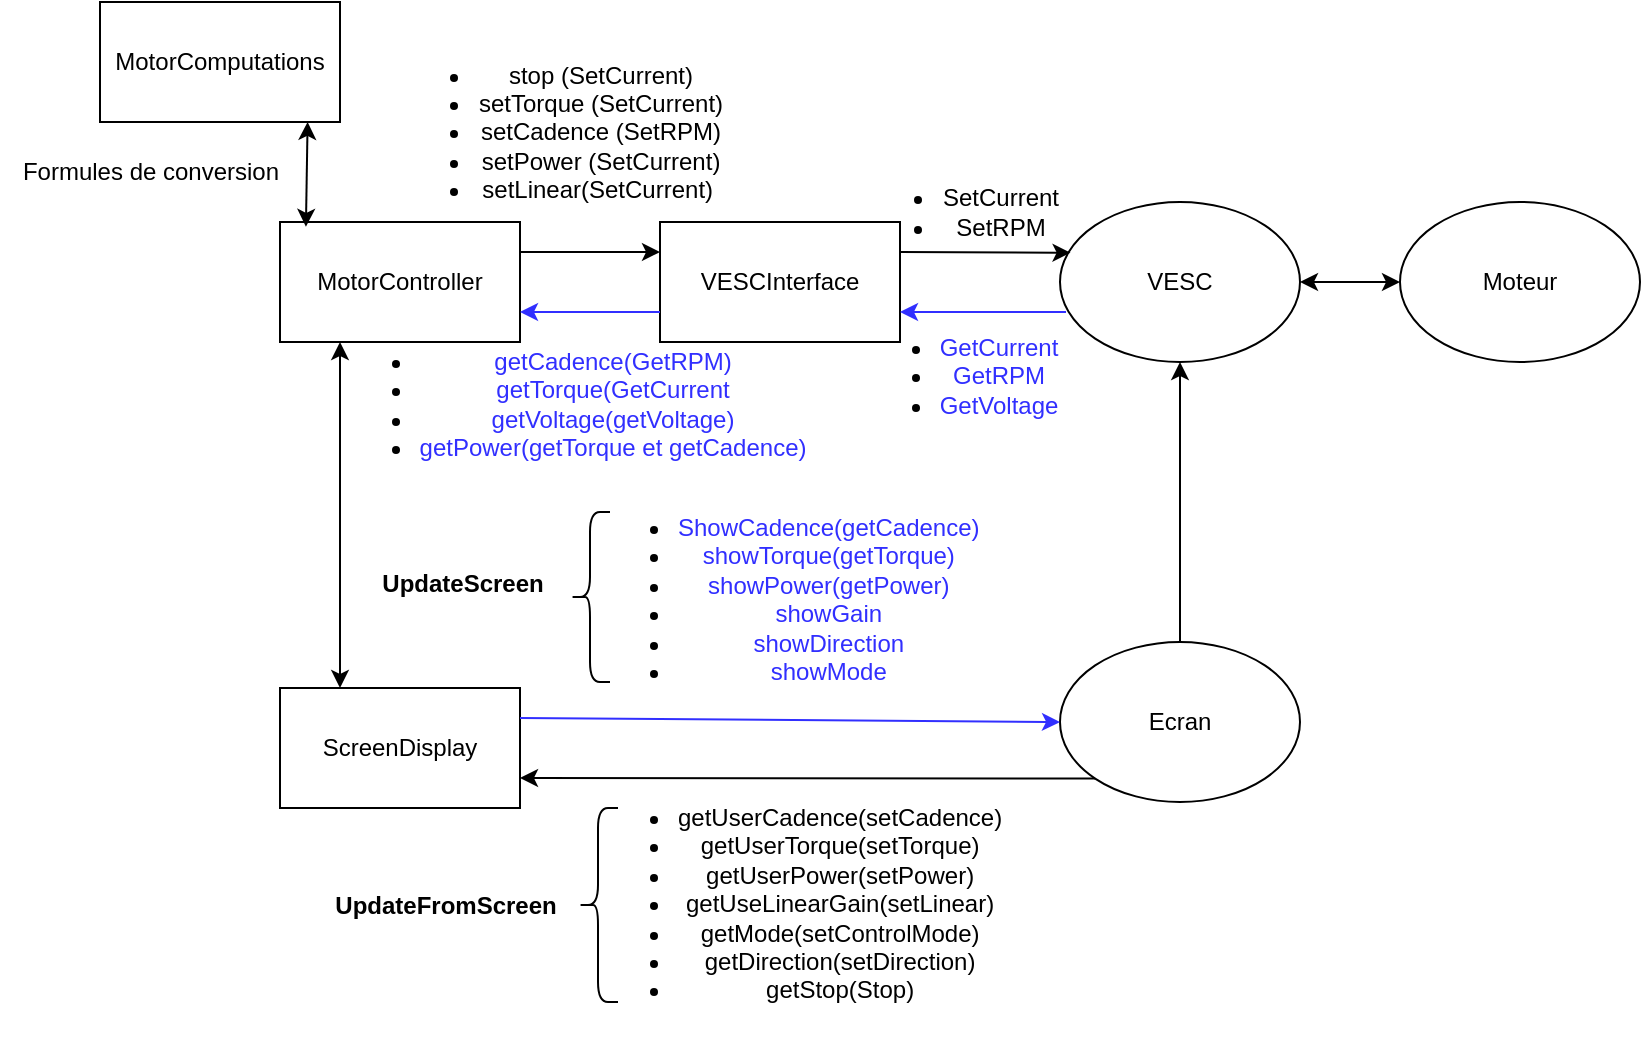 <mxfile version="28.0.7">
  <diagram name="Page-1" id="bHuXXWiObIEjzxaT6tA9">
    <mxGraphModel dx="1875" dy="1770" grid="0" gridSize="10" guides="1" tooltips="1" connect="1" arrows="1" fold="1" page="1" pageScale="1" pageWidth="827" pageHeight="1169" math="0" shadow="0">
      <root>
        <mxCell id="0" />
        <mxCell id="1" parent="0" />
        <mxCell id="opVOt1zeVBerey2qtE9r-1" value="VESCInterface" style="rounded=0;whiteSpace=wrap;html=1;" parent="1" vertex="1">
          <mxGeometry x="290" y="50" width="120" height="60" as="geometry" />
        </mxCell>
        <mxCell id="opVOt1zeVBerey2qtE9r-2" value="MotorController" style="rounded=0;whiteSpace=wrap;html=1;" parent="1" vertex="1">
          <mxGeometry x="100" y="50" width="120" height="60" as="geometry" />
        </mxCell>
        <mxCell id="opVOt1zeVBerey2qtE9r-3" value="ScreenDisplay" style="rounded=0;whiteSpace=wrap;html=1;" parent="1" vertex="1">
          <mxGeometry x="100" y="283" width="120" height="60" as="geometry" />
        </mxCell>
        <mxCell id="opVOt1zeVBerey2qtE9r-4" value="VESC" style="ellipse;whiteSpace=wrap;html=1;" parent="1" vertex="1">
          <mxGeometry x="490" y="40" width="120" height="80" as="geometry" />
        </mxCell>
        <mxCell id="opVOt1zeVBerey2qtE9r-5" value="Moteur" style="ellipse;whiteSpace=wrap;html=1;" parent="1" vertex="1">
          <mxGeometry x="660" y="40" width="120" height="80" as="geometry" />
        </mxCell>
        <mxCell id="opVOt1zeVBerey2qtE9r-34" value="" style="edgeStyle=orthogonalEdgeStyle;rounded=0;orthogonalLoop=1;jettySize=auto;html=1;" parent="1" source="opVOt1zeVBerey2qtE9r-6" target="opVOt1zeVBerey2qtE9r-4" edge="1">
          <mxGeometry relative="1" as="geometry" />
        </mxCell>
        <mxCell id="opVOt1zeVBerey2qtE9r-6" value="Ecran" style="ellipse;whiteSpace=wrap;html=1;" parent="1" vertex="1">
          <mxGeometry x="490" y="260" width="120" height="80" as="geometry" />
        </mxCell>
        <mxCell id="opVOt1zeVBerey2qtE9r-11" value="" style="endArrow=classic;html=1;rounded=0;entryX=1;entryY=0.75;entryDx=0;entryDy=0;fillColor=#dae8fc;strokeColor=#312FFF;" parent="1" target="opVOt1zeVBerey2qtE9r-1" edge="1">
          <mxGeometry width="50" height="50" relative="1" as="geometry">
            <mxPoint x="493" y="95" as="sourcePoint" />
            <mxPoint x="430" y="150" as="targetPoint" />
          </mxGeometry>
        </mxCell>
        <mxCell id="opVOt1zeVBerey2qtE9r-12" value="" style="endArrow=classic;html=1;rounded=0;exitX=1;exitY=0.25;exitDx=0;exitDy=0;entryX=0.044;entryY=0.317;entryDx=0;entryDy=0;entryPerimeter=0;" parent="1" source="opVOt1zeVBerey2qtE9r-1" target="opVOt1zeVBerey2qtE9r-4" edge="1">
          <mxGeometry width="50" height="50" relative="1" as="geometry">
            <mxPoint x="380" y="200" as="sourcePoint" />
            <mxPoint x="430" y="150" as="targetPoint" />
          </mxGeometry>
        </mxCell>
        <mxCell id="opVOt1zeVBerey2qtE9r-13" value="&lt;ul&gt;&lt;li&gt;SetCurrent&lt;/li&gt;&lt;li&gt;SetRPM&lt;/li&gt;&lt;/ul&gt;" style="text;html=1;align=center;verticalAlign=middle;resizable=0;points=[];autosize=1;strokeColor=none;fillColor=none;" parent="1" vertex="1">
          <mxGeometry x="380" y="10" width="120" height="70" as="geometry" />
        </mxCell>
        <mxCell id="opVOt1zeVBerey2qtE9r-14" value="&lt;ul&gt;&lt;li&gt;&lt;font style=&quot;color: rgb(49, 47, 255);&quot;&gt;GetCurrent&lt;/font&gt;&lt;/li&gt;&lt;li&gt;&lt;font style=&quot;color: rgb(49, 47, 255);&quot;&gt;GetRPM&lt;/font&gt;&lt;/li&gt;&lt;li&gt;&lt;font style=&quot;color: rgb(49, 47, 255);&quot;&gt;GetVoltage&lt;/font&gt;&lt;/li&gt;&lt;/ul&gt;" style="text;html=1;align=center;verticalAlign=middle;resizable=0;points=[];autosize=1;strokeColor=none;fillColor=none;" parent="1" vertex="1">
          <mxGeometry x="380" y="87" width="117" height="79" as="geometry" />
        </mxCell>
        <mxCell id="opVOt1zeVBerey2qtE9r-15" value="" style="endArrow=classic;html=1;rounded=0;exitX=1;exitY=0.25;exitDx=0;exitDy=0;entryX=0;entryY=0.25;entryDx=0;entryDy=0;" parent="1" source="opVOt1zeVBerey2qtE9r-2" target="opVOt1zeVBerey2qtE9r-1" edge="1">
          <mxGeometry width="50" height="50" relative="1" as="geometry">
            <mxPoint x="380" y="200" as="sourcePoint" />
            <mxPoint x="430" y="150" as="targetPoint" />
          </mxGeometry>
        </mxCell>
        <mxCell id="opVOt1zeVBerey2qtE9r-16" value="" style="endArrow=classic;html=1;rounded=0;fillColor=#dae8fc;strokeColor=#312FFF;entryX=1;entryY=0.75;entryDx=0;entryDy=0;exitX=0;exitY=0.75;exitDx=0;exitDy=0;" parent="1" source="opVOt1zeVBerey2qtE9r-1" target="opVOt1zeVBerey2qtE9r-2" edge="1">
          <mxGeometry width="50" height="50" relative="1" as="geometry">
            <mxPoint x="380" y="200" as="sourcePoint" />
            <mxPoint x="430" y="150" as="targetPoint" />
          </mxGeometry>
        </mxCell>
        <mxCell id="opVOt1zeVBerey2qtE9r-18" value="&lt;ul&gt;&lt;li&gt;stop (SetCurrent)&lt;/li&gt;&lt;li&gt;setTorque (SetCurrent)&lt;/li&gt;&lt;li&gt;setCadence (SetRPM)&lt;/li&gt;&lt;li&gt;setPower (SetCurrent)&lt;/li&gt;&lt;li&gt;setLinear(SetCurrent)&amp;nbsp;&lt;/li&gt;&lt;/ul&gt;" style="text;html=1;align=center;verticalAlign=middle;resizable=0;points=[];autosize=1;strokeColor=none;fillColor=none;" parent="1" vertex="1">
          <mxGeometry x="145" y="-50" width="190" height="110" as="geometry" />
        </mxCell>
        <mxCell id="opVOt1zeVBerey2qtE9r-22" value="&lt;ul&gt;&lt;li&gt;&lt;font style=&quot;color: rgb(49, 47, 255);&quot;&gt;getCadence(GetRPM)&lt;/font&gt;&lt;/li&gt;&lt;li&gt;&lt;font style=&quot;color: rgb(49, 47, 255);&quot;&gt;getTorque(GetCurrent&lt;/font&gt;&lt;/li&gt;&lt;li&gt;&lt;font style=&quot;color: rgb(49, 47, 255);&quot;&gt;getVoltage(getVoltage)&lt;/font&gt;&lt;/li&gt;&lt;li&gt;&lt;font style=&quot;color: rgb(49, 47, 255);&quot;&gt;getPower(getTorque et getCadence)&lt;/font&gt;&lt;/li&gt;&lt;/ul&gt;" style="text;html=1;align=center;verticalAlign=middle;resizable=0;points=[];autosize=1;strokeColor=none;fillColor=none;" parent="1" vertex="1">
          <mxGeometry x="120" y="94" width="251" height="94" as="geometry" />
        </mxCell>
        <mxCell id="opVOt1zeVBerey2qtE9r-23" value="" style="endArrow=classic;startArrow=classic;html=1;rounded=0;exitX=1;exitY=0.5;exitDx=0;exitDy=0;entryX=0;entryY=0.5;entryDx=0;entryDy=0;" parent="1" source="opVOt1zeVBerey2qtE9r-4" target="opVOt1zeVBerey2qtE9r-5" edge="1">
          <mxGeometry width="50" height="50" relative="1" as="geometry">
            <mxPoint x="400" y="110" as="sourcePoint" />
            <mxPoint x="450" y="60" as="targetPoint" />
          </mxGeometry>
        </mxCell>
        <mxCell id="opVOt1zeVBerey2qtE9r-24" value="" style="endArrow=classic;html=1;rounded=0;exitX=1;exitY=0.25;exitDx=0;exitDy=0;entryX=0;entryY=0.5;entryDx=0;entryDy=0;fontColor=#312FFF;strokeColor=#312FFF;" parent="1" source="opVOt1zeVBerey2qtE9r-3" target="opVOt1zeVBerey2qtE9r-6" edge="1">
          <mxGeometry width="50" height="50" relative="1" as="geometry">
            <mxPoint x="220" y="270" as="sourcePoint" />
            <mxPoint x="500.0" y="275" as="targetPoint" />
          </mxGeometry>
        </mxCell>
        <mxCell id="opVOt1zeVBerey2qtE9r-25" value="" style="endArrow=classic;startArrow=classic;html=1;rounded=0;exitX=0.25;exitY=0;exitDx=0;exitDy=0;entryX=0.25;entryY=1;entryDx=0;entryDy=0;" parent="1" source="opVOt1zeVBerey2qtE9r-3" target="opVOt1zeVBerey2qtE9r-2" edge="1">
          <mxGeometry width="50" height="50" relative="1" as="geometry">
            <mxPoint x="400" y="110" as="sourcePoint" />
            <mxPoint x="450" y="60" as="targetPoint" />
          </mxGeometry>
        </mxCell>
        <mxCell id="opVOt1zeVBerey2qtE9r-32" value="" style="endArrow=classic;html=1;rounded=0;fillColor=#f5f5f5;strokeColor=#000000;exitX=0;exitY=1;exitDx=0;exitDy=0;entryX=1;entryY=0.75;entryDx=0;entryDy=0;fontColor=#000000;" parent="1" source="opVOt1zeVBerey2qtE9r-6" target="opVOt1zeVBerey2qtE9r-3" edge="1">
          <mxGeometry width="50" height="50" relative="1" as="geometry">
            <mxPoint x="400" y="280" as="sourcePoint" />
            <mxPoint x="450" y="230" as="targetPoint" />
          </mxGeometry>
        </mxCell>
        <mxCell id="opVOt1zeVBerey2qtE9r-38" value="MotorComputations" style="rounded=0;whiteSpace=wrap;html=1;" parent="1" vertex="1">
          <mxGeometry x="10" y="-60" width="120" height="60" as="geometry" />
        </mxCell>
        <mxCell id="opVOt1zeVBerey2qtE9r-39" value="" style="endArrow=classic;startArrow=classic;html=1;rounded=0;entryX=0.865;entryY=0.999;entryDx=0;entryDy=0;exitX=0.108;exitY=0.04;exitDx=0;exitDy=0;exitPerimeter=0;entryPerimeter=0;" parent="1" source="opVOt1zeVBerey2qtE9r-2" target="opVOt1zeVBerey2qtE9r-38" edge="1">
          <mxGeometry width="50" height="50" relative="1" as="geometry">
            <mxPoint x="45" y="90" as="sourcePoint" />
            <mxPoint x="95" y="40" as="targetPoint" />
          </mxGeometry>
        </mxCell>
        <mxCell id="opVOt1zeVBerey2qtE9r-40" value="Formules de conversion" style="text;html=1;align=center;verticalAlign=middle;resizable=0;points=[];autosize=1;strokeColor=none;fillColor=none;" parent="1" vertex="1">
          <mxGeometry x="-40" y="10" width="150" height="30" as="geometry" />
        </mxCell>
        <mxCell id="74umGnd0_g3ZpWsAzkxw-1" value="&lt;ul style=&quot;forced-color-adjust: none; color: rgb(0, 0, 0); font-family: Helvetica; font-size: 12px; font-style: normal; font-variant-ligatures: normal; font-variant-caps: normal; font-weight: 400; letter-spacing: normal; orphans: 2; text-align: center; text-indent: 0px; text-transform: none; widows: 2; word-spacing: 0px; -webkit-text-stroke-width: 0px; white-space: nowrap; text-decoration-thickness: initial; text-decoration-style: initial; text-decoration-color: initial;&quot;&gt;&lt;li style=&quot;forced-color-adjust: none;&quot;&gt;&lt;font style=&quot;forced-color-adjust: none; color: light-dark(rgb(49, 47, 255), rgb(172, 170, 255));&quot; data-mx-given-colors=&quot;{&amp;quot;color&amp;quot;:&amp;quot;rgb(49, 47, 255)&amp;quot;}&quot;&gt;ShowCadence(getCadence)&lt;/font&gt;&lt;/li&gt;&lt;li style=&quot;forced-color-adjust: none;&quot;&gt;&lt;font style=&quot;forced-color-adjust: none; color: light-dark(rgb(49, 47, 255), rgb(172, 170, 255));&quot; data-mx-given-colors=&quot;{&amp;quot;color&amp;quot;:&amp;quot;rgb(49, 47, 255)&amp;quot;}&quot;&gt;showTorque(getTorque)&lt;/font&gt;&lt;/li&gt;&lt;li style=&quot;forced-color-adjust: none;&quot;&gt;&lt;font style=&quot;forced-color-adjust: none; color: light-dark(rgb(49, 47, 255), rgb(172, 170, 255));&quot; data-mx-given-colors=&quot;{&amp;quot;color&amp;quot;:&amp;quot;rgb(49, 47, 255)&amp;quot;}&quot;&gt;showPower(getPower)&lt;/font&gt;&lt;/li&gt;&lt;li style=&quot;forced-color-adjust: none;&quot;&gt;&lt;font style=&quot;forced-color-adjust: none; color: light-dark(rgb(49, 47, 255), rgb(172, 170, 255));&quot; data-mx-given-colors=&quot;{&amp;quot;color&amp;quot;:&amp;quot;rgb(49, 47, 255)&amp;quot;}&quot;&gt;showGain&lt;/font&gt;&lt;/li&gt;&lt;li style=&quot;forced-color-adjust: none;&quot;&gt;&lt;font style=&quot;forced-color-adjust: none; color: light-dark(rgb(49, 47, 255), rgb(172, 170, 255));&quot; data-mx-given-colors=&quot;{&amp;quot;color&amp;quot;:&amp;quot;rgb(49, 47, 255)&amp;quot;}&quot;&gt;showDirection&lt;/font&gt;&lt;/li&gt;&lt;li style=&quot;forced-color-adjust: none;&quot;&gt;&lt;font style=&quot;forced-color-adjust: none; color: light-dark(rgb(49, 47, 255), rgb(172, 170, 255));&quot; data-mx-given-colors=&quot;{&amp;quot;color&amp;quot;:&amp;quot;rgb(49, 47, 255)&amp;quot;}&quot;&gt;showMode&lt;/font&gt;&lt;/li&gt;&lt;/ul&gt;" style="text;whiteSpace=wrap;html=1;labelBackgroundColor=default;" vertex="1" parent="1">
          <mxGeometry x="257.002" y="176.996" width="219" height="132" as="geometry" />
        </mxCell>
        <mxCell id="74umGnd0_g3ZpWsAzkxw-2" value="&lt;ul style=&quot;forced-color-adjust: none; color: rgb(0, 0, 0); font-family: Helvetica; font-size: 12px; font-style: normal; font-variant-ligatures: normal; font-variant-caps: normal; font-weight: 400; letter-spacing: normal; orphans: 2; text-align: center; text-indent: 0px; text-transform: none; widows: 2; word-spacing: 0px; -webkit-text-stroke-width: 0px; white-space: nowrap; text-decoration-thickness: initial; text-decoration-style: initial; text-decoration-color: initial;&quot;&gt;&lt;li style=&quot;forced-color-adjust: none;&quot;&gt;&lt;font style=&quot;forced-color-adjust: none; color: light-dark(rgb(0, 0, 0), rgb(237, 237, 237));&quot; data-mx-given-colors=&quot;{&amp;quot;color&amp;quot;:&amp;quot;rgb(0, 0, 0)&amp;quot;}&quot;&gt;getUserCadence(setCadence)&lt;/font&gt;&lt;/li&gt;&lt;li style=&quot;forced-color-adjust: none;&quot;&gt;&lt;font style=&quot;forced-color-adjust: none; color: light-dark(rgb(0, 0, 0), rgb(237, 237, 237));&quot; data-mx-given-colors=&quot;{&amp;quot;color&amp;quot;:&amp;quot;rgb(0, 0, 0)&amp;quot;}&quot;&gt;getUserTorque(setTorque)&lt;/font&gt;&lt;/li&gt;&lt;li style=&quot;forced-color-adjust: none;&quot;&gt;&lt;font style=&quot;forced-color-adjust: none; color: light-dark(rgb(0, 0, 0), rgb(237, 237, 237));&quot; data-mx-given-colors=&quot;{&amp;quot;color&amp;quot;:&amp;quot;rgb(0, 0, 0)&amp;quot;}&quot;&gt;getUserPower(setPower)&lt;/font&gt;&lt;/li&gt;&lt;li style=&quot;forced-color-adjust: none;&quot;&gt;&lt;font style=&quot;forced-color-adjust: none; color: light-dark(rgb(0, 0, 0), rgb(237, 237, 237));&quot; data-mx-given-colors=&quot;{&amp;quot;color&amp;quot;:&amp;quot;rgb(0, 0, 0)&amp;quot;}&quot;&gt;getUseLinearGain(setLinear)&lt;/font&gt;&lt;/li&gt;&lt;li style=&quot;forced-color-adjust: none;&quot;&gt;&lt;font style=&quot;forced-color-adjust: none; color: light-dark(rgb(0, 0, 0), rgb(237, 237, 237));&quot; data-mx-given-colors=&quot;{&amp;quot;color&amp;quot;:&amp;quot;rgb(0, 0, 0)&amp;quot;}&quot;&gt;getMode(setControlMode)&lt;/font&gt;&lt;/li&gt;&lt;li style=&quot;forced-color-adjust: none;&quot;&gt;&lt;font style=&quot;forced-color-adjust: none; color: light-dark(rgb(0, 0, 0), rgb(237, 237, 237));&quot; data-mx-given-colors=&quot;{&amp;quot;color&amp;quot;:&amp;quot;rgb(0, 0, 0)&amp;quot;}&quot;&gt;getDirection(setDirection)&lt;/font&gt;&lt;/li&gt;&lt;li style=&quot;forced-color-adjust: none;&quot;&gt;&lt;font style=&quot;forced-color-adjust: none; color: light-dark(rgb(0, 0, 0), rgb(237, 237, 237));&quot; data-mx-given-colors=&quot;{&amp;quot;color&amp;quot;:&amp;quot;rgb(0, 0, 0)&amp;quot;}&quot;&gt;getStop(Stop)&lt;/font&gt;&lt;/li&gt;&lt;/ul&gt;" style="text;whiteSpace=wrap;html=1;labelBackgroundColor=default;" vertex="1" parent="1">
          <mxGeometry x="257.002" y="321.999" width="230" height="147" as="geometry" />
        </mxCell>
        <mxCell id="74umGnd0_g3ZpWsAzkxw-3" value="" style="shape=curlyBracket;whiteSpace=wrap;html=1;rounded=1;labelPosition=left;verticalLabelPosition=middle;align=right;verticalAlign=middle;" vertex="1" parent="1">
          <mxGeometry x="245" y="195" width="20" height="85" as="geometry" />
        </mxCell>
        <mxCell id="74umGnd0_g3ZpWsAzkxw-6" value="&lt;b&gt;UpdateScreen&lt;/b&gt;" style="text;html=1;align=center;verticalAlign=middle;resizable=0;points=[];autosize=1;strokeColor=none;fillColor=none;" vertex="1" parent="1">
          <mxGeometry x="141" y="218" width="99" height="26" as="geometry" />
        </mxCell>
        <mxCell id="74umGnd0_g3ZpWsAzkxw-7" value="" style="shape=curlyBracket;whiteSpace=wrap;html=1;rounded=1;labelPosition=left;verticalLabelPosition=middle;align=right;verticalAlign=middle;" vertex="1" parent="1">
          <mxGeometry x="249" y="343" width="20" height="97" as="geometry" />
        </mxCell>
        <mxCell id="74umGnd0_g3ZpWsAzkxw-11" value="&lt;b&gt;UpdateFromScreen&lt;/b&gt;" style="text;html=1;align=center;verticalAlign=middle;whiteSpace=wrap;rounded=0;" vertex="1" parent="1">
          <mxGeometry x="153" y="376.5" width="60" height="30" as="geometry" />
        </mxCell>
      </root>
    </mxGraphModel>
  </diagram>
</mxfile>

